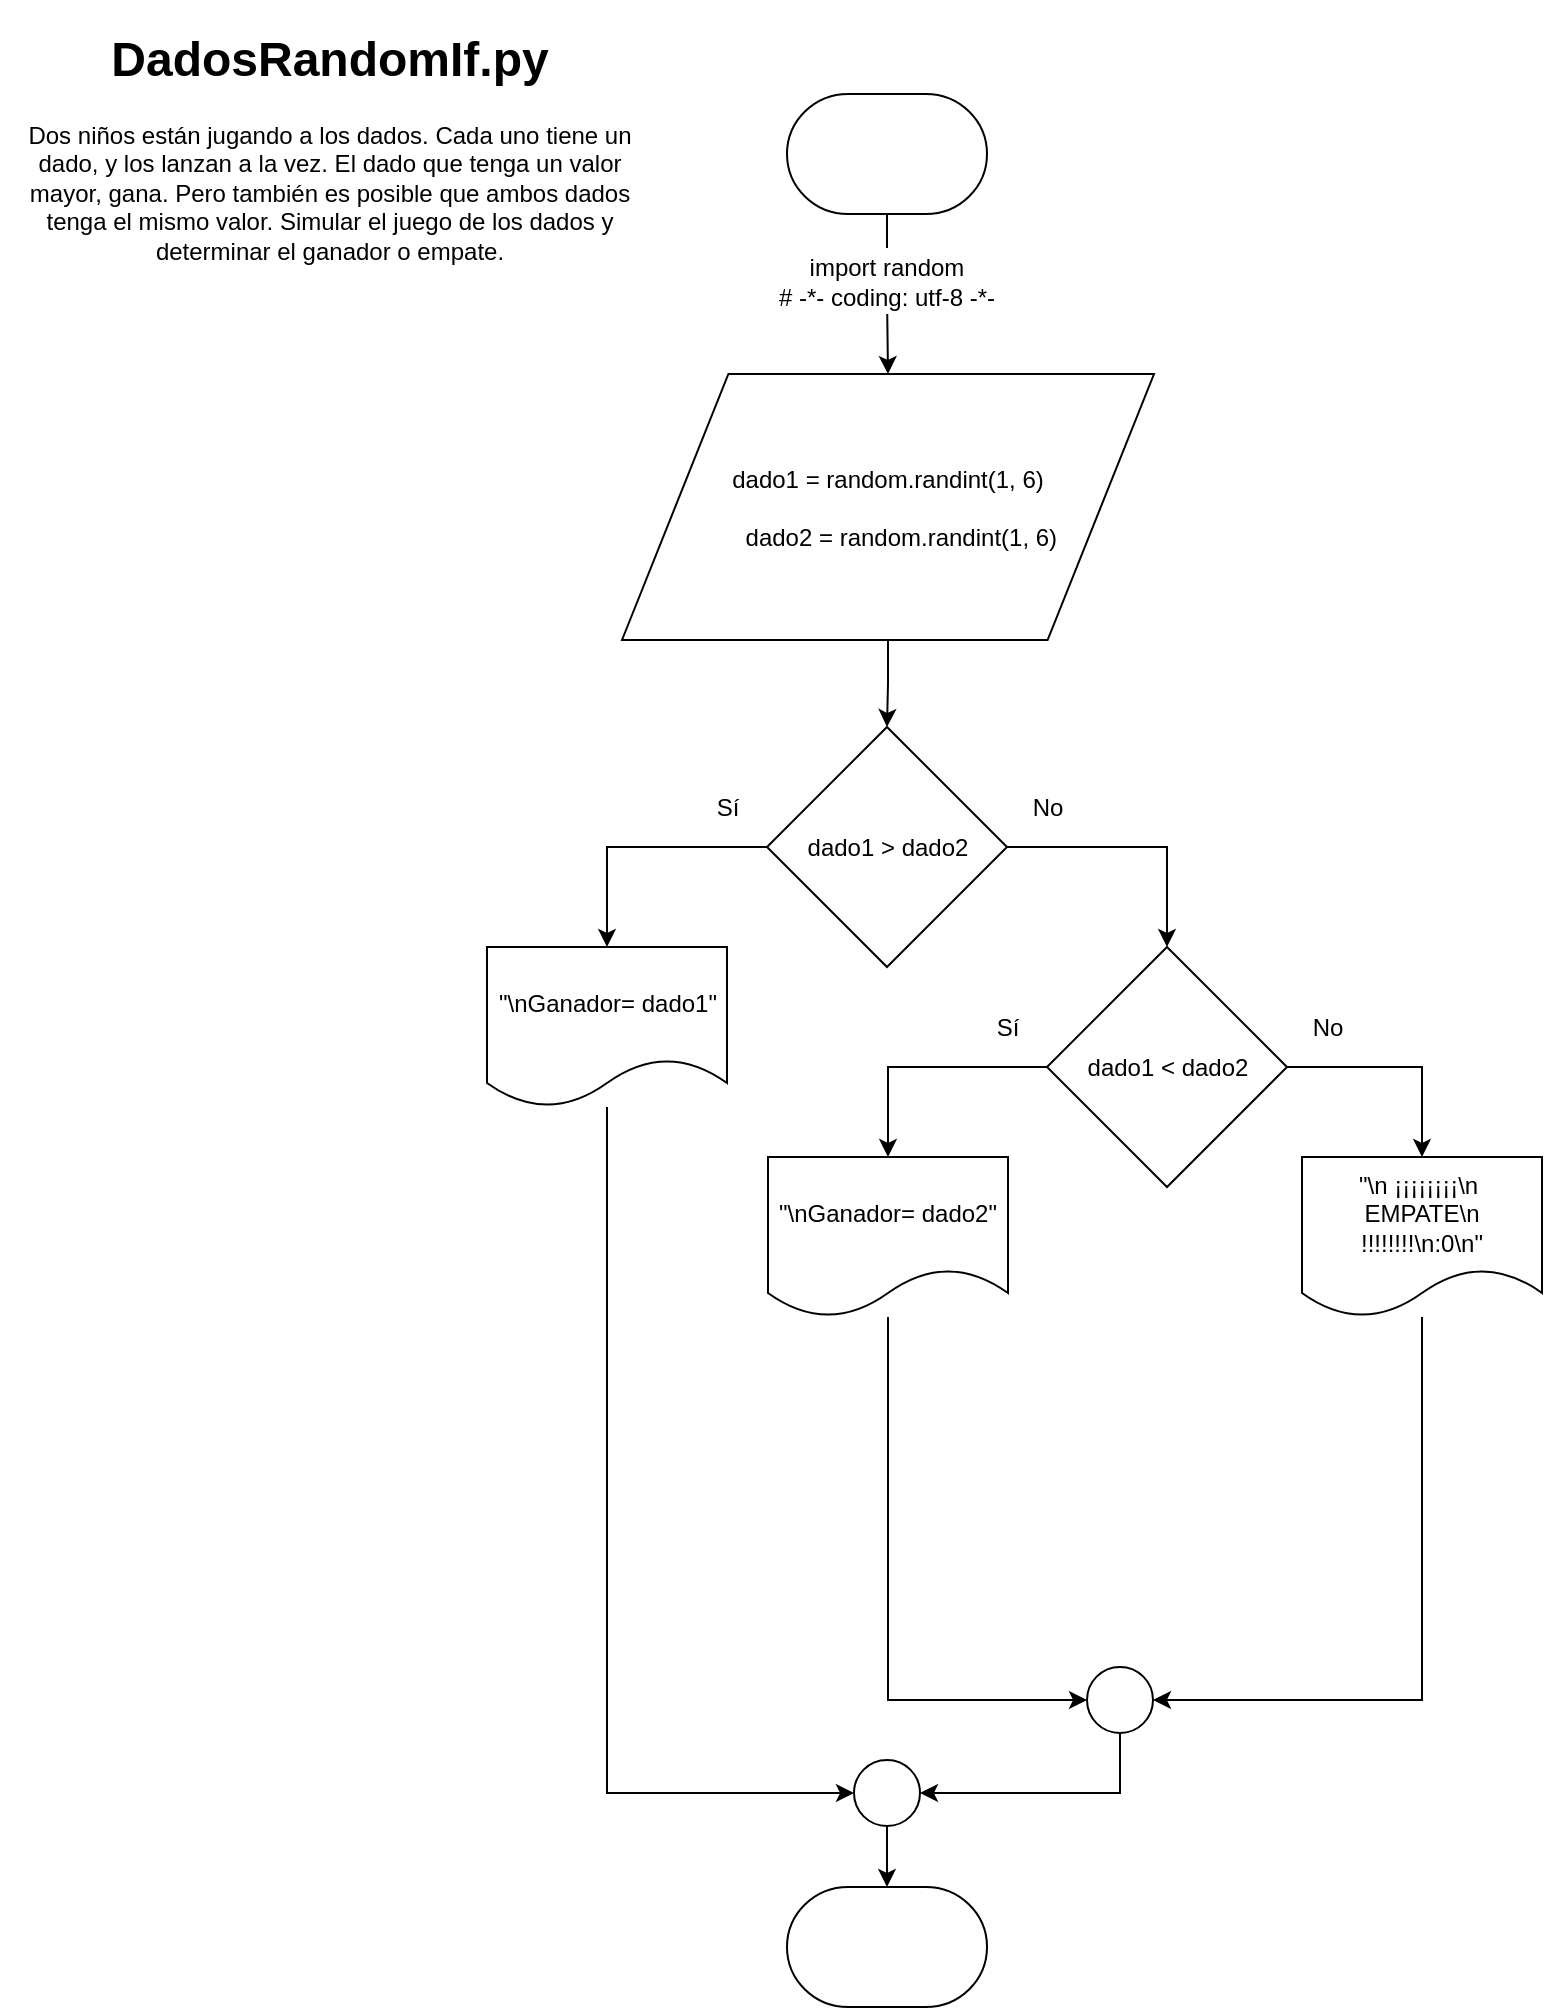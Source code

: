 <mxfile version="10.7.7" type="google"><diagram id="t9eIMvIFj8lqUvyRgRZ9" name="Page-1"><mxGraphModel dx="1996" dy="966" grid="1" gridSize="10" guides="1" tooltips="1" connect="1" arrows="1" fold="1" page="1" pageScale="1" pageWidth="850" pageHeight="1100" math="0" shadow="0"><root><mxCell id="0"/><mxCell id="1" parent="0"/><mxCell id="4BTMthnvzZJZzFdLzzdM-22" value="&lt;h1&gt;DadosRandomIf.py&lt;br&gt;&lt;/h1&gt;Dos niños están jugando a los dados. Cada uno tiene un dado, y los lanzan a la vez. El dado que tenga un valor mayor, gana. Pero también es posible que ambos dados tenga el mismo valor. Simular el juego de los dados y determinar el ganador o empate." style="text;html=1;strokeColor=none;fillColor=none;spacing=5;spacingTop=-20;whiteSpace=wrap;overflow=hidden;rounded=0;labelBackgroundColor=#ffffff;align=center;" parent="1" vertex="1"><mxGeometry x="40" y="40" width="330" height="130" as="geometry"/></mxCell><mxCell id="h7jLW6X67XXgZr9En6BO-9" value="" style="edgeStyle=orthogonalEdgeStyle;rounded=0;orthogonalLoop=1;jettySize=auto;html=1;" parent="1" source="4BTMthnvzZJZzFdLzzdM-1" target="h7jLW6X67XXgZr9En6BO-5" edge="1"><mxGeometry relative="1" as="geometry"/></mxCell><mxCell id="4BTMthnvzZJZzFdLzzdM-1" value="" style="strokeWidth=1;html=1;shape=mxgraph.flowchart.terminator;whiteSpace=wrap;" parent="1" vertex="1"><mxGeometry x="433.5" y="77" width="100" height="60" as="geometry"/></mxCell><mxCell id="4BTMthnvzZJZzFdLzzdM-18" value="" style="strokeWidth=1;html=1;shape=mxgraph.flowchart.terminator;whiteSpace=wrap;" parent="1" vertex="1"><mxGeometry x="433.5" y="973.5" width="100" height="60" as="geometry"/></mxCell><mxCell id="h7jLW6X67XXgZr9En6BO-28" value="" style="edgeStyle=orthogonalEdgeStyle;rounded=0;orthogonalLoop=1;jettySize=auto;html=1;endArrow=classic;endFill=1;entryX=0.5;entryY=0;entryDx=0;entryDy=0;" parent="1" source="h7jLW6X67XXgZr9En6BO-1" target="h7jLW6X67XXgZr9En6BO-29" edge="1"><mxGeometry relative="1" as="geometry"><mxPoint x="343.5" y="453.5" as="targetPoint"/></mxGeometry></mxCell><mxCell id="h7jLW6X67XXgZr9En6BO-36" value="" style="edgeStyle=orthogonalEdgeStyle;rounded=0;orthogonalLoop=1;jettySize=auto;html=1;endArrow=classic;endFill=1;entryX=0.5;entryY=0;entryDx=0;entryDy=0;" parent="1" source="h7jLW6X67XXgZr9En6BO-1" target="h7jLW6X67XXgZr9En6BO-30" edge="1"><mxGeometry relative="1" as="geometry"><mxPoint x="623.5" y="453.5" as="targetPoint"/></mxGeometry></mxCell><mxCell id="h7jLW6X67XXgZr9En6BO-1" value="dado1 &amp;gt; dado2" style="rhombus;whiteSpace=wrap;html=1;" parent="1" vertex="1"><mxGeometry x="423.5" y="393.5" width="120" height="120" as="geometry"/></mxCell><mxCell id="h7jLW6X67XXgZr9En6BO-8" value="" style="edgeStyle=orthogonalEdgeStyle;rounded=0;orthogonalLoop=1;jettySize=auto;html=1;" parent="1" source="h7jLW6X67XXgZr9En6BO-5" target="h7jLW6X67XXgZr9En6BO-1" edge="1"><mxGeometry relative="1" as="geometry"/></mxCell><mxCell id="h7jLW6X67XXgZr9En6BO-5" value="&lt;div&gt;dado1 = random.randint(1, 6)&lt;/div&gt;&lt;div&gt;&lt;br&gt;&lt;/div&gt;&amp;nbsp;&amp;nbsp; &amp;nbsp;dado2 = random.randint(1, 6)" style="shape=parallelogram;perimeter=parallelogramPerimeter;whiteSpace=wrap;html=1;" parent="1" vertex="1"><mxGeometry x="351" y="217" width="266" height="133" as="geometry"/></mxCell><mxCell id="h7jLW6X67XXgZr9En6BO-13" value="Sí" style="text;html=1;strokeColor=none;fillColor=none;align=center;verticalAlign=middle;whiteSpace=wrap;rounded=0;" parent="1" vertex="1"><mxGeometry x="383.5" y="423.5" width="40" height="20" as="geometry"/></mxCell><mxCell id="h7jLW6X67XXgZr9En6BO-14" value="No" style="text;html=1;strokeColor=none;fillColor=none;align=center;verticalAlign=middle;whiteSpace=wrap;rounded=0;" parent="1" vertex="1"><mxGeometry x="543.5" y="423.5" width="40" height="20" as="geometry"/></mxCell><mxCell id="h7jLW6X67XXgZr9En6BO-25" value="&lt;div&gt;import random&lt;br&gt;&lt;/div&gt;&lt;div&gt;# -*- coding: utf-8 -*-&lt;/div&gt;" style="text;html=1;strokeColor=none;fillColor=#ffffff;align=center;verticalAlign=middle;whiteSpace=wrap;rounded=0;" parent="1" vertex="1"><mxGeometry x="422" y="154" width="123" height="33" as="geometry"/></mxCell><mxCell id="eYYzBaawoTl9Z-hr47y9-10" value="" style="edgeStyle=orthogonalEdgeStyle;rounded=0;orthogonalLoop=1;jettySize=auto;html=1;entryX=0;entryY=0.5;entryDx=0;entryDy=0;" edge="1" parent="1" source="h7jLW6X67XXgZr9En6BO-29" target="h7jLW6X67XXgZr9En6BO-65"><mxGeometry relative="1" as="geometry"><mxPoint x="343.5" y="663.5" as="targetPoint"/><Array as="points"><mxPoint x="344" y="927"/></Array></mxGeometry></mxCell><mxCell id="h7jLW6X67XXgZr9En6BO-29" value="&quot;\nGanador= dado1&quot;" style="shape=document;whiteSpace=wrap;html=1;boundedLbl=1;fillColor=#ffffff;" parent="1" vertex="1"><mxGeometry x="283.5" y="503.5" width="120" height="80" as="geometry"/></mxCell><mxCell id="h7jLW6X67XXgZr9En6BO-38" value="" style="edgeStyle=orthogonalEdgeStyle;rounded=0;orthogonalLoop=1;jettySize=auto;html=1;endArrow=classic;endFill=1;entryX=0.5;entryY=0;entryDx=0;entryDy=0;" parent="1" source="h7jLW6X67XXgZr9En6BO-30" target="h7jLW6X67XXgZr9En6BO-31" edge="1"><mxGeometry relative="1" as="geometry"><mxPoint x="483.5" y="563.5" as="targetPoint"/></mxGeometry></mxCell><mxCell id="eYYzBaawoTl9Z-hr47y9-4" value="" style="edgeStyle=orthogonalEdgeStyle;rounded=0;orthogonalLoop=1;jettySize=auto;html=1;entryX=0.5;entryY=0;entryDx=0;entryDy=0;" edge="1" parent="1" source="h7jLW6X67XXgZr9En6BO-30" target="h7jLW6X67XXgZr9En6BO-33"><mxGeometry relative="1" as="geometry"><mxPoint x="763.5" y="563.5" as="targetPoint"/></mxGeometry></mxCell><mxCell id="h7jLW6X67XXgZr9En6BO-30" value="dado1 &amp;lt; dado2" style="rhombus;whiteSpace=wrap;html=1;" parent="1" vertex="1"><mxGeometry x="563.5" y="503.5" width="120" height="120" as="geometry"/></mxCell><mxCell id="eYYzBaawoTl9Z-hr47y9-8" value="" style="edgeStyle=orthogonalEdgeStyle;rounded=0;orthogonalLoop=1;jettySize=auto;html=1;entryX=0;entryY=0.5;entryDx=0;entryDy=0;" edge="1" parent="1" source="h7jLW6X67XXgZr9En6BO-31" target="h7jLW6X67XXgZr9En6BO-71"><mxGeometry relative="1" as="geometry"><mxPoint x="484" y="768.5" as="targetPoint"/><Array as="points"><mxPoint x="484" y="880"/></Array></mxGeometry></mxCell><mxCell id="h7jLW6X67XXgZr9En6BO-31" value="&quot;\nGanador= dado2&quot;" style="shape=document;whiteSpace=wrap;html=1;boundedLbl=1;fillColor=#ffffff;" parent="1" vertex="1"><mxGeometry x="424" y="608.5" width="120" height="80" as="geometry"/></mxCell><mxCell id="eYYzBaawoTl9Z-hr47y9-6" value="" style="edgeStyle=orthogonalEdgeStyle;rounded=0;orthogonalLoop=1;jettySize=auto;html=1;entryX=1;entryY=0.5;entryDx=0;entryDy=0;" edge="1" parent="1" source="h7jLW6X67XXgZr9En6BO-33" target="h7jLW6X67XXgZr9En6BO-71"><mxGeometry relative="1" as="geometry"><mxPoint x="763" y="768.5" as="targetPoint"/><Array as="points"><mxPoint x="751" y="880"/></Array></mxGeometry></mxCell><mxCell id="h7jLW6X67XXgZr9En6BO-33" value="&quot;\n ¡¡¡¡¡¡¡¡\n&amp;nbsp; EMPATE\n !!!!!!!!\n:0\n&quot;" style="shape=document;whiteSpace=wrap;html=1;boundedLbl=1;fillColor=#ffffff;" parent="1" vertex="1"><mxGeometry x="691" y="608.5" width="120" height="80" as="geometry"/></mxCell><mxCell id="h7jLW6X67XXgZr9En6BO-49" value="Sí" style="text;html=1;strokeColor=none;fillColor=none;align=center;verticalAlign=middle;whiteSpace=wrap;rounded=0;" parent="1" vertex="1"><mxGeometry x="523.5" y="533.5" width="40" height="20" as="geometry"/></mxCell><mxCell id="h7jLW6X67XXgZr9En6BO-50" value="No" style="text;html=1;strokeColor=none;fillColor=none;align=center;verticalAlign=middle;whiteSpace=wrap;rounded=0;" parent="1" vertex="1"><mxGeometry x="683.5" y="533.5" width="40" height="20" as="geometry"/></mxCell><mxCell id="h7jLW6X67XXgZr9En6BO-66" value="" style="edgeStyle=orthogonalEdgeStyle;rounded=0;orthogonalLoop=1;jettySize=auto;html=1;endArrow=classic;endFill=1;" parent="1" source="h7jLW6X67XXgZr9En6BO-65" target="4BTMthnvzZJZzFdLzzdM-18" edge="1"><mxGeometry relative="1" as="geometry"/></mxCell><mxCell id="h7jLW6X67XXgZr9En6BO-65" value="" style="ellipse;whiteSpace=wrap;html=1;aspect=fixed;fillColor=#ffffff;" parent="1" vertex="1"><mxGeometry x="467" y="910" width="33" height="33" as="geometry"/></mxCell><mxCell id="h7jLW6X67XXgZr9En6BO-75" value="" style="edgeStyle=orthogonalEdgeStyle;rounded=0;orthogonalLoop=1;jettySize=auto;html=1;endArrow=classic;endFill=1;entryX=1;entryY=0.5;entryDx=0;entryDy=0;" parent="1" source="h7jLW6X67XXgZr9En6BO-71" target="h7jLW6X67XXgZr9En6BO-65" edge="1"><mxGeometry relative="1" as="geometry"><mxPoint x="583.5" y="986.5" as="targetPoint"/><Array as="points"><mxPoint x="600.5" y="926.5"/></Array></mxGeometry></mxCell><mxCell id="h7jLW6X67XXgZr9En6BO-71" value="" style="ellipse;whiteSpace=wrap;html=1;aspect=fixed;fillColor=#ffffff;" parent="1" vertex="1"><mxGeometry x="583.5" y="863.5" width="33" height="33" as="geometry"/></mxCell></root></mxGraphModel></diagram></mxfile>